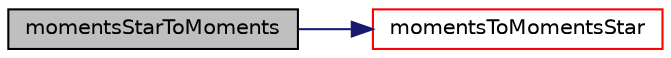 digraph "momentsStarToMoments"
{
  bgcolor="transparent";
  edge [fontname="Helvetica",fontsize="10",labelfontname="Helvetica",labelfontsize="10"];
  node [fontname="Helvetica",fontsize="10",shape=record];
  rankdir="LR";
  Node1 [label="momentsStarToMoments",height=0.2,width=0.4,color="black", fillcolor="grey75", style="filled", fontcolor="black"];
  Node1 -> Node2 [color="midnightblue",fontsize="10",style="solid",fontname="Helvetica"];
  Node2 [label="momentsToMomentsStar",height=0.2,width=0.4,color="red",URL="$a00047.html#a88e521ae957743da06eec8e0ab777e2e",tooltip="Compute the starred moments. "];
}
